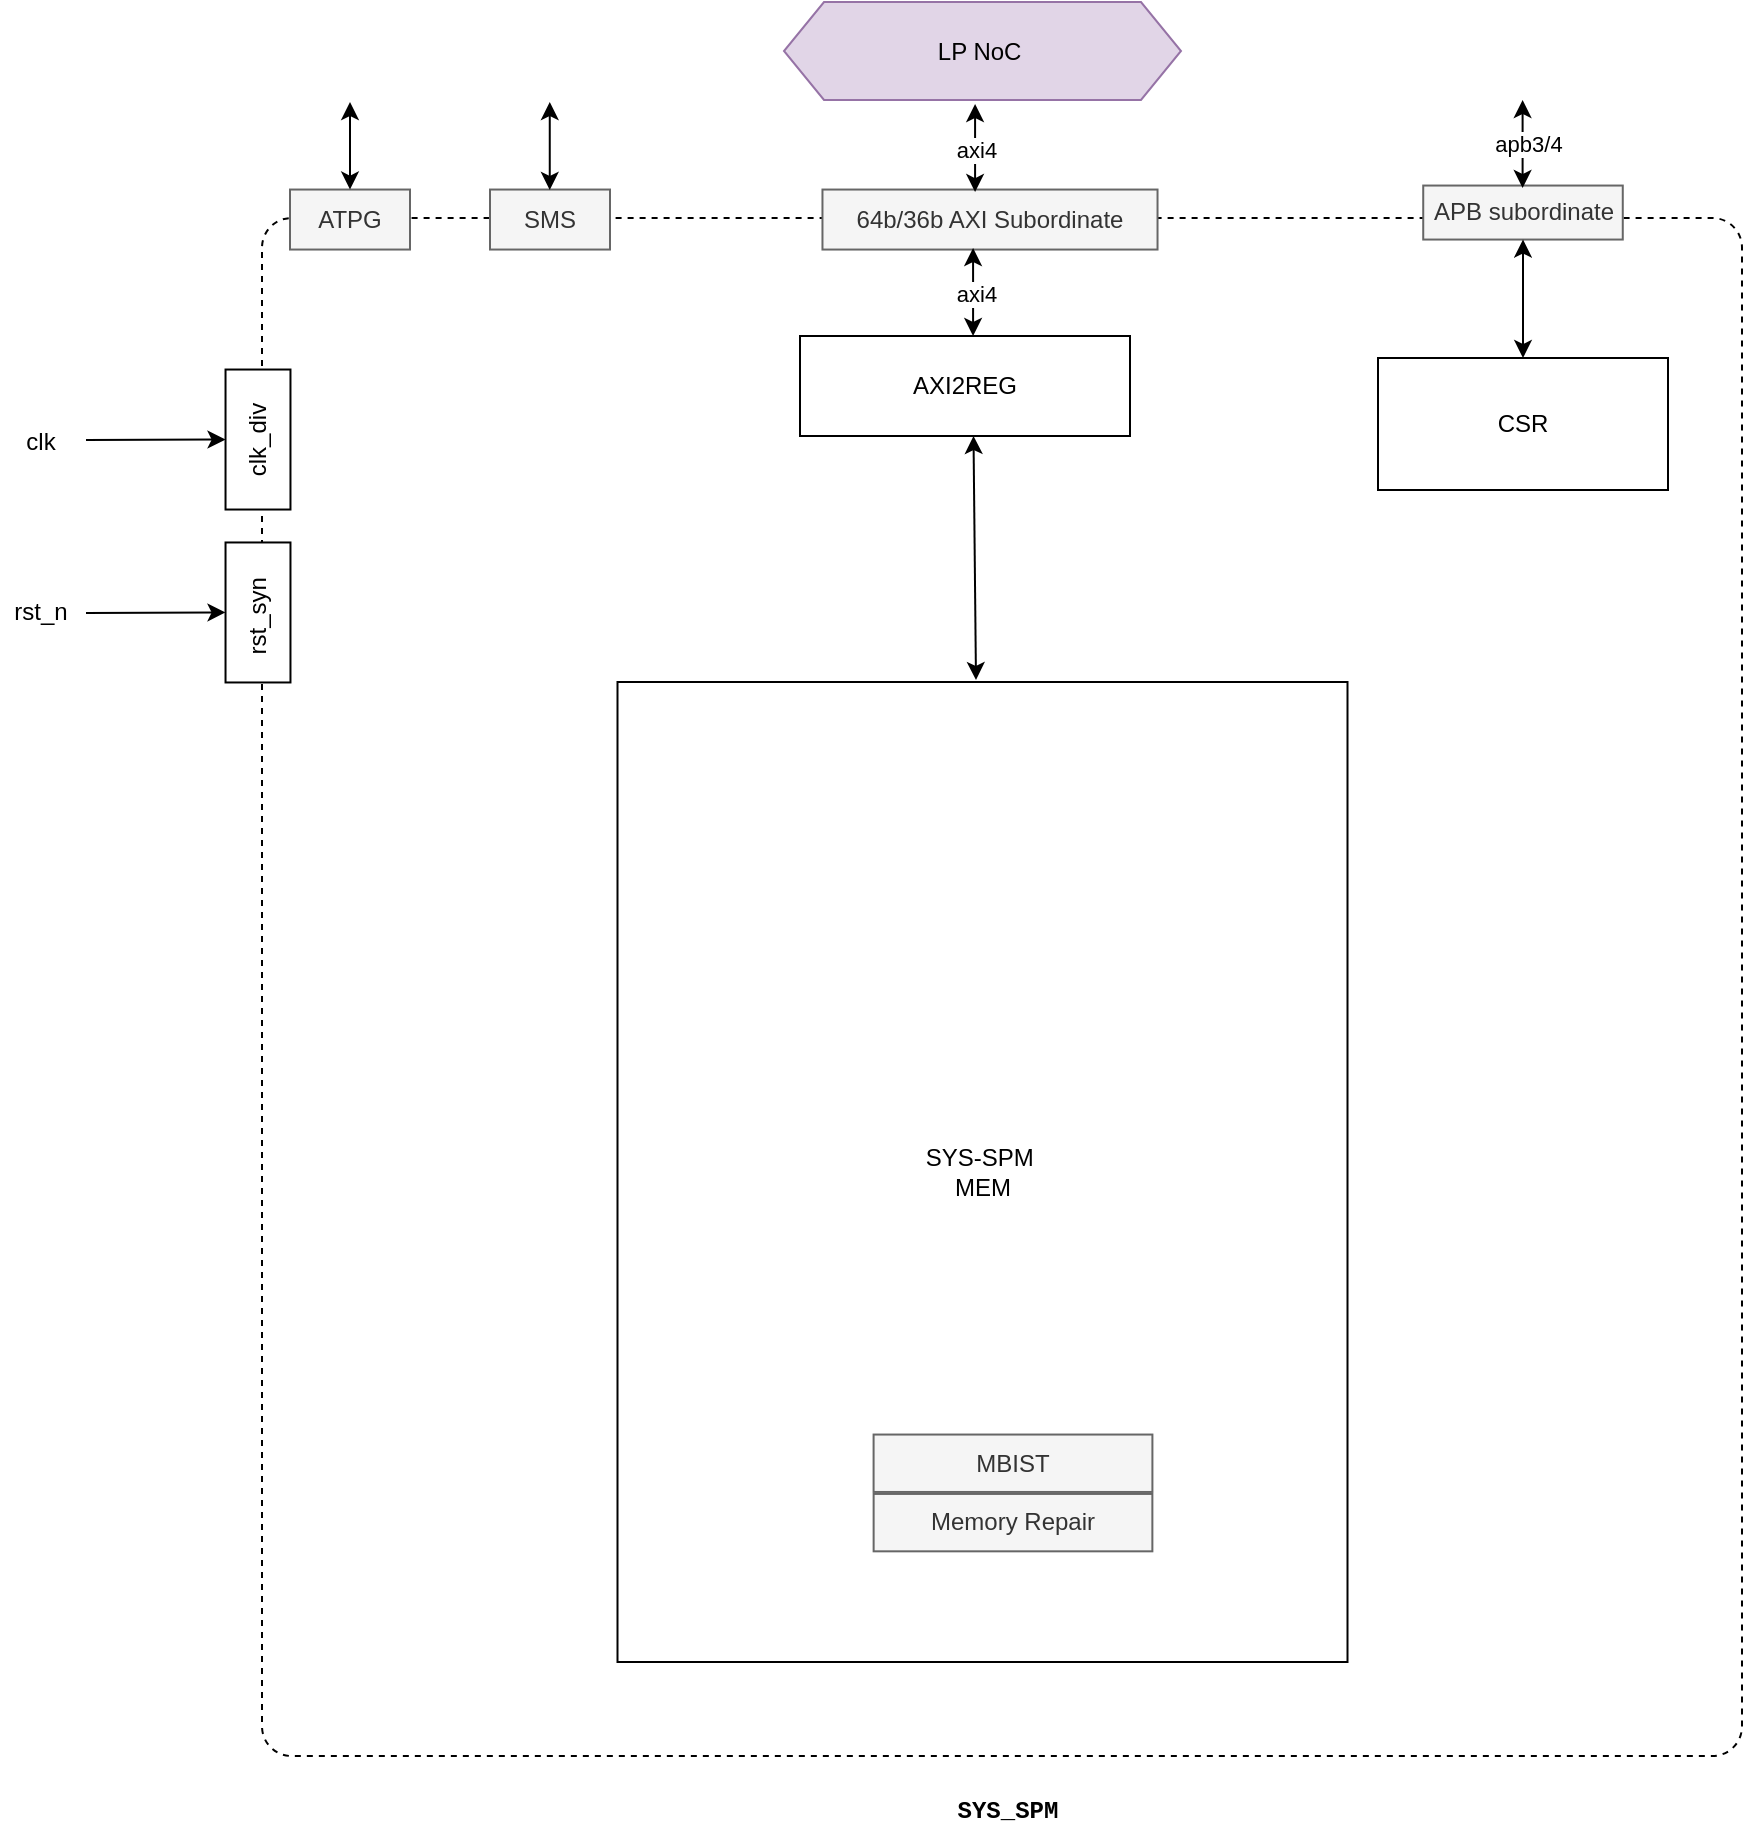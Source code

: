 <mxfile version="22.1.16" type="embed">
  <diagram id="CulR2waOl0Orih3Zojf3" name="Page-1">
    <mxGraphModel dx="-2913" dy="-1307" grid="1" gridSize="1" guides="1" tooltips="1" connect="1" arrows="1" fold="1" page="1" pageScale="1" pageWidth="827" pageHeight="1169" math="0" shadow="0">
      <root>
        <mxCell id="0" />
        <mxCell id="1" parent="0" />
        <mxCell id="lm-Ws9obBXdmSgudj_nQ-1" value="" style="rounded=1;whiteSpace=wrap;html=1;dashed=1;align=center;verticalAlign=middle;arcSize=2;" vertex="1" parent="1">
          <mxGeometry x="5401" y="2608" width="740" height="769" as="geometry" />
        </mxCell>
        <mxCell id="lm-Ws9obBXdmSgudj_nQ-2" value="64b/36b AXI Subordinate" style="rounded=0;whiteSpace=wrap;html=1;horizontal=0;fillColor=#f5f5f5;strokeColor=#666666;rotation=90;fontColor=#333333;" vertex="1" parent="1">
          <mxGeometry x="5750" y="2525.01" width="30" height="167.53" as="geometry" />
        </mxCell>
        <mxCell id="lm-Ws9obBXdmSgudj_nQ-6" value="rst_n" style="text;html=1;align=center;verticalAlign=middle;resizable=0;points=[];autosize=1;strokeColor=none;fillColor=none;fontColor=#000000;" vertex="1" parent="1">
          <mxGeometry x="5270" y="2795.24" width="40" height="20" as="geometry" />
        </mxCell>
        <mxCell id="lm-Ws9obBXdmSgudj_nQ-7" value="clk" style="text;html=1;align=center;verticalAlign=middle;resizable=0;points=[];autosize=1;strokeColor=none;fillColor=none;fontColor=#000000;" vertex="1" parent="1">
          <mxGeometry x="5275" y="2710" width="30" height="20" as="geometry" />
        </mxCell>
        <mxCell id="lm-Ws9obBXdmSgudj_nQ-8" value="SMS" style="rounded=0;whiteSpace=wrap;html=1;horizontal=0;fillColor=#f5f5f5;strokeColor=#666666;rotation=90;fontColor=#333333;" vertex="1" parent="1">
          <mxGeometry x="5530" y="2578.77" width="30" height="60" as="geometry" />
        </mxCell>
        <mxCell id="lm-Ws9obBXdmSgudj_nQ-9" value="ATPG" style="rounded=0;whiteSpace=wrap;html=1;horizontal=0;fillColor=#f5f5f5;strokeColor=#666666;rotation=90;fontColor=#333333;" vertex="1" parent="1">
          <mxGeometry x="5430" y="2578.77" width="30" height="60" as="geometry" />
        </mxCell>
        <mxCell id="lm-Ws9obBXdmSgudj_nQ-10" value="" style="endArrow=classic;html=1;rounded=0;fontColor=#000000;startArrow=classic;startFill=1;exitX=0;exitY=0.5;exitDx=0;exitDy=0;" edge="1" parent="1" source="lm-Ws9obBXdmSgudj_nQ-9">
          <mxGeometry width="50" height="50" relative="1" as="geometry">
            <mxPoint x="5440" y="2590" as="sourcePoint" />
            <mxPoint x="5445" y="2550" as="targetPoint" />
          </mxGeometry>
        </mxCell>
        <mxCell id="lm-Ws9obBXdmSgudj_nQ-11" value="" style="endArrow=classic;html=1;rounded=0;fontColor=#000000;startArrow=classic;startFill=1;exitX=0;exitY=0.5;exitDx=0;exitDy=0;" edge="1" parent="1">
          <mxGeometry width="50" height="50" relative="1" as="geometry">
            <mxPoint x="5544.88" y="2594" as="sourcePoint" />
            <mxPoint x="5544.88" y="2550" as="targetPoint" />
          </mxGeometry>
        </mxCell>
        <mxCell id="lm-Ws9obBXdmSgudj_nQ-12" value="clk_div" style="whiteSpace=wrap;html=1;rotation=-90;" vertex="1" parent="1">
          <mxGeometry x="5364" y="2702.53" width="70" height="32.47" as="geometry" />
        </mxCell>
        <mxCell id="lm-Ws9obBXdmSgudj_nQ-13" value="" style="endArrow=classic;html=1;rounded=0;fontColor=#000000;entryX=0.5;entryY=0;entryDx=0;entryDy=0;" edge="1" parent="1" target="lm-Ws9obBXdmSgudj_nQ-12">
          <mxGeometry width="50" height="50" relative="1" as="geometry">
            <mxPoint x="5313" y="2719" as="sourcePoint" />
            <mxPoint x="5144" y="2794" as="targetPoint" />
          </mxGeometry>
        </mxCell>
        <mxCell id="lm-Ws9obBXdmSgudj_nQ-14" value="" style="endArrow=classic;html=1;rounded=0;fontColor=#000000;startArrow=classic;startFill=1;exitX=0;exitY=0.5;exitDx=0;exitDy=0;" edge="1" parent="1">
          <mxGeometry width="50" height="50" relative="1" as="geometry">
            <mxPoint x="5757.54" y="2595.01" as="sourcePoint" />
            <mxPoint x="5757.54" y="2551.01" as="targetPoint" />
          </mxGeometry>
        </mxCell>
        <mxCell id="lm-Ws9obBXdmSgudj_nQ-15" value="axi4" style="edgeLabel;html=1;align=center;verticalAlign=middle;resizable=0;points=[];" vertex="1" connectable="0" parent="lm-Ws9obBXdmSgudj_nQ-14">
          <mxGeometry x="-0.049" relative="1" as="geometry">
            <mxPoint as="offset" />
          </mxGeometry>
        </mxCell>
        <mxCell id="lm-Ws9obBXdmSgudj_nQ-23" value="" style="endArrow=classic;html=1;rounded=0;fontColor=#000000;startArrow=classic;startFill=1;exitX=0;exitY=0.5;exitDx=0;exitDy=0;" edge="1" parent="1">
          <mxGeometry width="50" height="50" relative="1" as="geometry">
            <mxPoint x="5756.54" y="2667" as="sourcePoint" />
            <mxPoint x="5756.54" y="2623" as="targetPoint" />
          </mxGeometry>
        </mxCell>
        <mxCell id="lm-Ws9obBXdmSgudj_nQ-24" value="axi4" style="edgeLabel;html=1;align=center;verticalAlign=middle;resizable=0;points=[];" vertex="1" connectable="0" parent="lm-Ws9obBXdmSgudj_nQ-23">
          <mxGeometry x="-0.034" y="-1" relative="1" as="geometry">
            <mxPoint as="offset" />
          </mxGeometry>
        </mxCell>
        <mxCell id="lm-Ws9obBXdmSgudj_nQ-36" value="&lt;b&gt;SYS_SPM&lt;/b&gt;" style="text;html=1;strokeColor=none;fillColor=none;align=center;verticalAlign=middle;whiteSpace=wrap;rounded=0;fontFamily=Courier New;" vertex="1" parent="1">
          <mxGeometry x="5744" y="3390" width="60" height="30" as="geometry" />
        </mxCell>
        <mxCell id="lm-Ws9obBXdmSgudj_nQ-37" value="APB subordinate" style="rounded=0;whiteSpace=wrap;html=1;horizontal=0;fillColor=#f5f5f5;strokeColor=#666666;rotation=90;fontColor=#333333;" vertex="1" parent="1">
          <mxGeometry x="6018" y="2555.39" width="27" height="99.77" as="geometry" />
        </mxCell>
        <mxCell id="lm-Ws9obBXdmSgudj_nQ-38" value="" style="endArrow=classic;html=1;rounded=0;fontColor=#000000;startArrow=classic;startFill=1;exitX=0;exitY=0.5;exitDx=0;exitDy=0;" edge="1" parent="1">
          <mxGeometry width="50" height="50" relative="1" as="geometry">
            <mxPoint x="6031.3" y="2593" as="sourcePoint" />
            <mxPoint x="6031.3" y="2549" as="targetPoint" />
          </mxGeometry>
        </mxCell>
        <mxCell id="lm-Ws9obBXdmSgudj_nQ-39" value="apb3/4" style="edgeLabel;html=1;align=center;verticalAlign=middle;resizable=0;points=[];" connectable="0" vertex="1" parent="lm-Ws9obBXdmSgudj_nQ-38">
          <mxGeometry x="0.023" y="-2" relative="1" as="geometry">
            <mxPoint as="offset" />
          </mxGeometry>
        </mxCell>
        <mxCell id="lm-Ws9obBXdmSgudj_nQ-40" value="rst_syn&amp;nbsp;" style="whiteSpace=wrap;html=1;rotation=-90;" vertex="1" parent="1">
          <mxGeometry x="5364" y="2789" width="70" height="32.47" as="geometry" />
        </mxCell>
        <mxCell id="lm-Ws9obBXdmSgudj_nQ-41" value="" style="endArrow=classic;html=1;rounded=0;fontColor=#000000;entryX=0.5;entryY=0;entryDx=0;entryDy=0;" edge="1" parent="1" target="lm-Ws9obBXdmSgudj_nQ-40">
          <mxGeometry width="50" height="50" relative="1" as="geometry">
            <mxPoint x="5313" y="2805.47" as="sourcePoint" />
            <mxPoint x="5144" y="2880.47" as="targetPoint" />
          </mxGeometry>
        </mxCell>
        <mxCell id="lm-Ws9obBXdmSgudj_nQ-42" value="CSR" style="whiteSpace=wrap;html=1;" vertex="1" parent="1">
          <mxGeometry x="5959" y="2678" width="145" height="66" as="geometry" />
        </mxCell>
        <mxCell id="lm-Ws9obBXdmSgudj_nQ-43" value="" style="endArrow=classic;html=1;rounded=0;fontColor=#000000;startArrow=classic;startFill=1;exitX=0.5;exitY=0;exitDx=0;exitDy=0;entryX=1;entryY=0.5;entryDx=0;entryDy=0;" edge="1" parent="1" source="lm-Ws9obBXdmSgudj_nQ-42" target="lm-Ws9obBXdmSgudj_nQ-37">
          <mxGeometry width="50" height="50" relative="1" as="geometry">
            <mxPoint x="5998" y="2663" as="sourcePoint" />
            <mxPoint x="5998" y="2619" as="targetPoint" />
          </mxGeometry>
        </mxCell>
        <mxCell id="lm-Ws9obBXdmSgudj_nQ-49" value="LP NoC&amp;nbsp;&lt;br&gt;" style="shape=hexagon;perimeter=hexagonPerimeter2;whiteSpace=wrap;html=1;fixedSize=1;fillColor=#e1d5e7;strokeColor=#9673a6;" vertex="1" parent="1">
          <mxGeometry x="5662" y="2500" width="198.5" height="49" as="geometry" />
        </mxCell>
        <mxCell id="lm-Ws9obBXdmSgudj_nQ-52" value="AXI2REG" style="whiteSpace=wrap;html=1;" vertex="1" parent="1">
          <mxGeometry x="5670" y="2667" width="165" height="50" as="geometry" />
        </mxCell>
        <mxCell id="lm-Ws9obBXdmSgudj_nQ-53" value="SYS-SPM&amp;nbsp;&lt;br&gt;MEM" style="whiteSpace=wrap;html=1;" vertex="1" parent="1">
          <mxGeometry x="5578.75" y="2840" width="365" height="490" as="geometry" />
        </mxCell>
        <mxCell id="lm-Ws9obBXdmSgudj_nQ-4" value="MBIST" style="rounded=0;whiteSpace=wrap;html=1;horizontal=0;fillColor=#f5f5f5;strokeColor=#666666;rotation=90;fontColor=#333333;" vertex="1" parent="1">
          <mxGeometry x="5762.15" y="3160.92" width="28.7" height="139.41" as="geometry" />
        </mxCell>
        <mxCell id="lm-Ws9obBXdmSgudj_nQ-5" value="Memory Repair" style="rounded=0;whiteSpace=wrap;html=1;horizontal=0;fillColor=#f5f5f5;strokeColor=#666666;rotation=90;fontColor=#333333;" vertex="1" parent="1">
          <mxGeometry x="5762.15" y="3190.63" width="28.7" height="139.37" as="geometry" />
        </mxCell>
        <mxCell id="lm-Ws9obBXdmSgudj_nQ-54" value="" style="endArrow=classic;html=1;rounded=0;fontColor=#000000;startArrow=classic;startFill=1;entryX=1;entryY=0.5;entryDx=0;entryDy=0;" edge="1" parent="1">
          <mxGeometry width="50" height="50" relative="1" as="geometry">
            <mxPoint x="5758" y="2839" as="sourcePoint" />
            <mxPoint x="5756.75" y="2717" as="targetPoint" />
          </mxGeometry>
        </mxCell>
      </root>
    </mxGraphModel>
  </diagram>
</mxfile>
